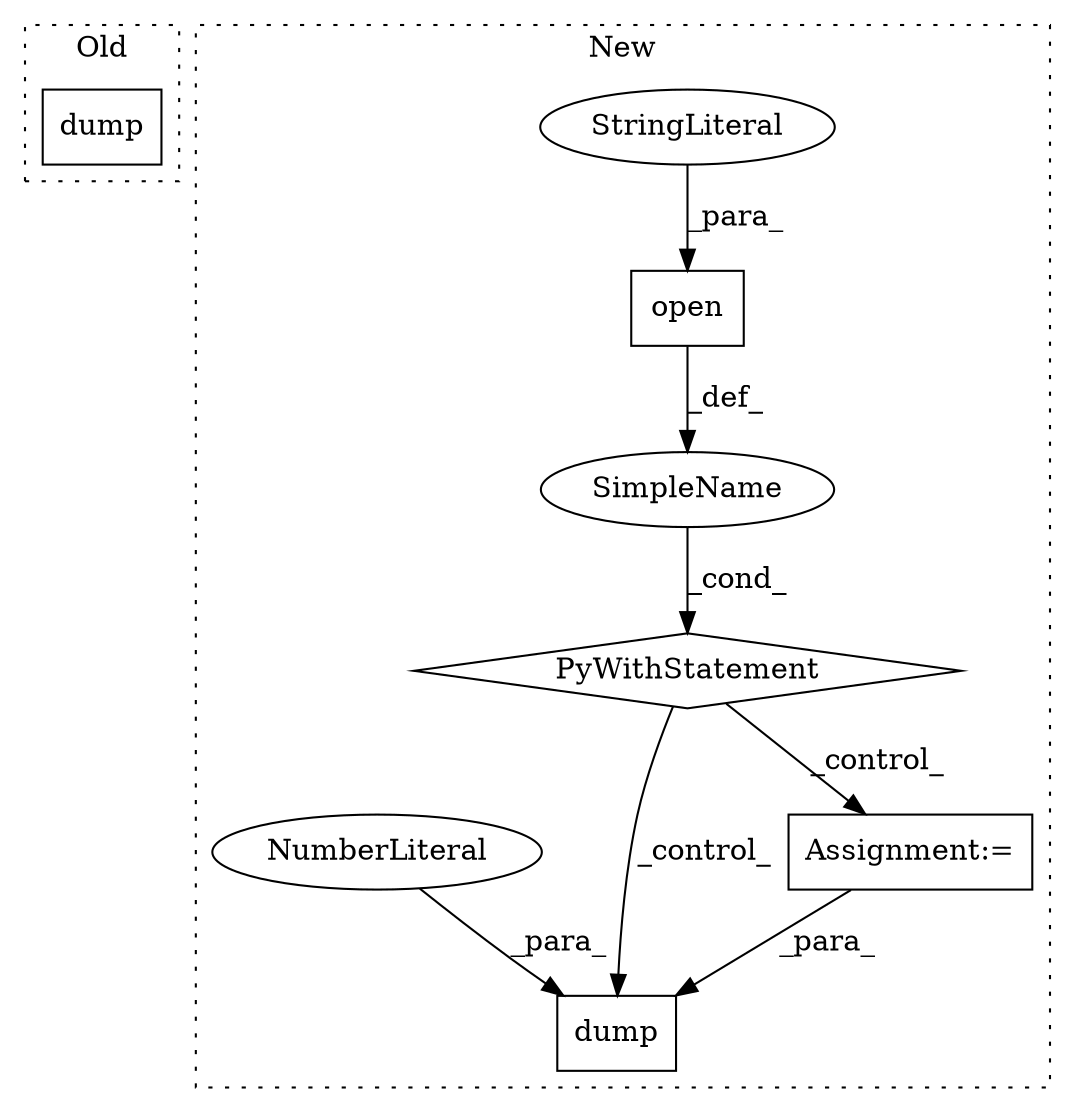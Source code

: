 digraph G {
subgraph cluster0 {
1 [label="dump" a="32" s="2046,2066" l="5,1" shape="box"];
label = "Old";
style="dotted";
}
subgraph cluster1 {
2 [label="open" a="32" s="2099,2119" l="5,1" shape="box"];
3 [label="StringLiteral" a="45" s="2113" l="4" shape="ellipse"];
4 [label="dump" a="32" s="2171,2184" l="5,1" shape="box"];
5 [label="NumberLiteral" a="34" s="2183" l="1" shape="ellipse"];
6 [label="SimpleName" a="42" s="" l="" shape="ellipse"];
7 [label="PyWithStatement" a="104" s="2084,2120" l="10,2" shape="diamond"];
8 [label="Assignment:=" a="7" s="2144" l="1" shape="box"];
label = "New";
style="dotted";
}
2 -> 6 [label="_def_"];
3 -> 2 [label="_para_"];
5 -> 4 [label="_para_"];
6 -> 7 [label="_cond_"];
7 -> 8 [label="_control_"];
7 -> 4 [label="_control_"];
8 -> 4 [label="_para_"];
}